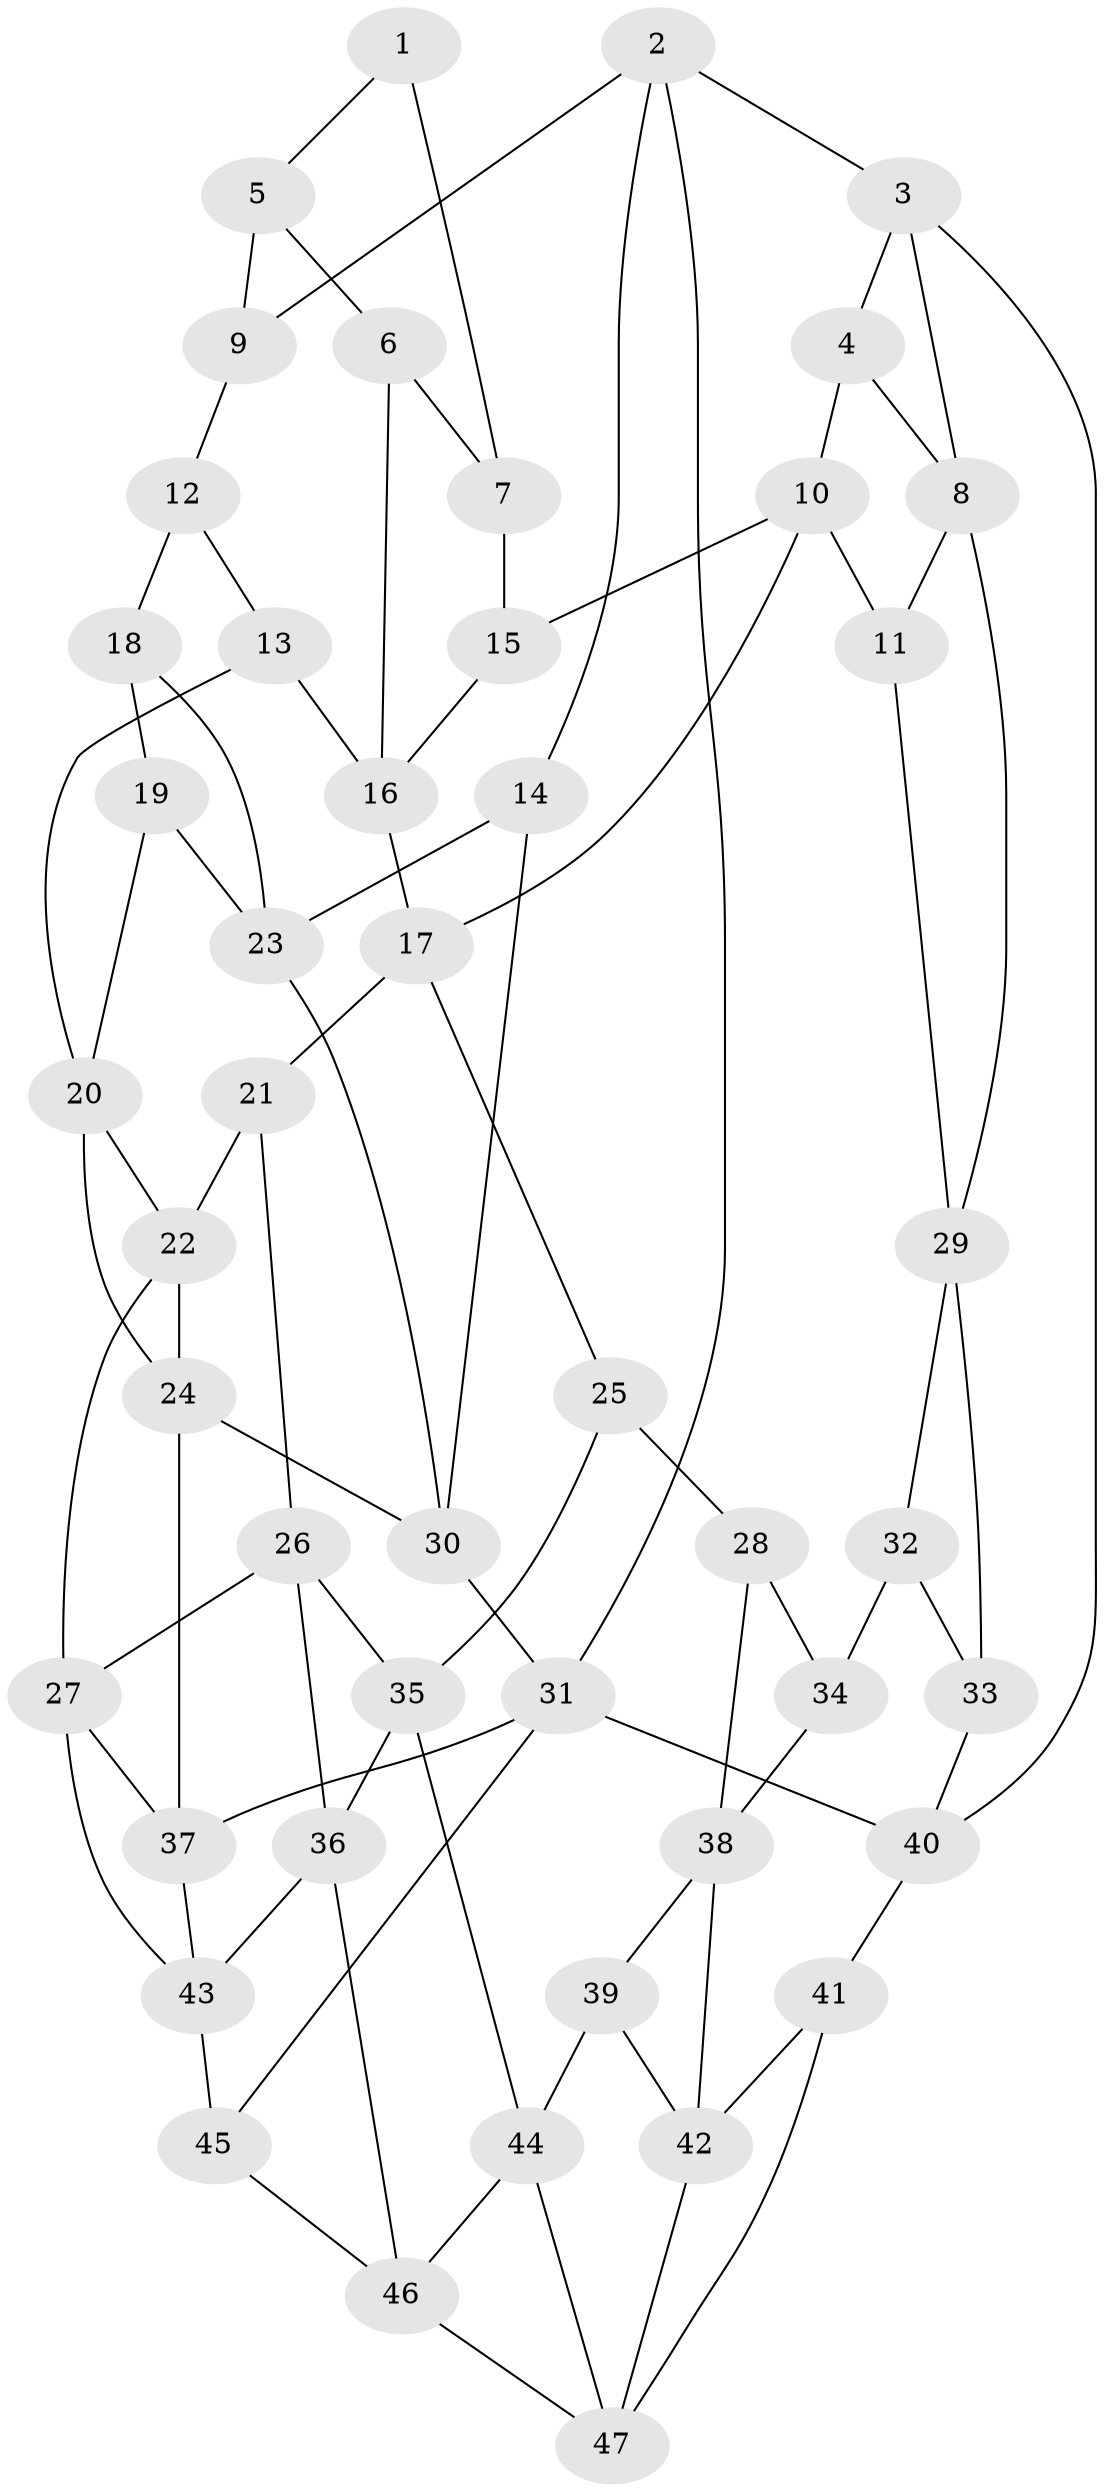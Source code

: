// original degree distribution, {3: 0.02564102564102564, 5: 0.5384615384615384, 4: 0.23076923076923078, 6: 0.20512820512820512}
// Generated by graph-tools (version 1.1) at 2025/38/03/04/25 23:38:23]
// undirected, 47 vertices, 83 edges
graph export_dot {
  node [color=gray90,style=filled];
  1;
  2;
  3;
  4;
  5;
  6;
  7;
  8;
  9;
  10;
  11;
  12;
  13;
  14;
  15;
  16;
  17;
  18;
  19;
  20;
  21;
  22;
  23;
  24;
  25;
  26;
  27;
  28;
  29;
  30;
  31;
  32;
  33;
  34;
  35;
  36;
  37;
  38;
  39;
  40;
  41;
  42;
  43;
  44;
  45;
  46;
  47;
  1 -- 5 [weight=1.0];
  1 -- 7 [weight=1.0];
  2 -- 3 [weight=1.0];
  2 -- 9 [weight=1.0];
  2 -- 14 [weight=1.0];
  2 -- 31 [weight=1.0];
  3 -- 4 [weight=1.0];
  3 -- 8 [weight=1.0];
  3 -- 40 [weight=1.0];
  4 -- 8 [weight=1.0];
  4 -- 10 [weight=1.0];
  5 -- 6 [weight=1.0];
  5 -- 9 [weight=2.0];
  6 -- 7 [weight=1.0];
  6 -- 16 [weight=1.0];
  7 -- 15 [weight=2.0];
  8 -- 11 [weight=1.0];
  8 -- 29 [weight=1.0];
  9 -- 12 [weight=1.0];
  10 -- 11 [weight=1.0];
  10 -- 15 [weight=1.0];
  10 -- 17 [weight=1.0];
  11 -- 29 [weight=1.0];
  12 -- 13 [weight=1.0];
  12 -- 18 [weight=2.0];
  13 -- 16 [weight=1.0];
  13 -- 20 [weight=1.0];
  14 -- 23 [weight=1.0];
  14 -- 30 [weight=1.0];
  15 -- 16 [weight=1.0];
  16 -- 17 [weight=1.0];
  17 -- 21 [weight=1.0];
  17 -- 25 [weight=1.0];
  18 -- 19 [weight=1.0];
  18 -- 23 [weight=1.0];
  19 -- 20 [weight=1.0];
  19 -- 23 [weight=1.0];
  20 -- 22 [weight=1.0];
  20 -- 24 [weight=1.0];
  21 -- 22 [weight=1.0];
  21 -- 26 [weight=1.0];
  22 -- 24 [weight=1.0];
  22 -- 27 [weight=1.0];
  23 -- 30 [weight=1.0];
  24 -- 30 [weight=1.0];
  24 -- 37 [weight=1.0];
  25 -- 28 [weight=1.0];
  25 -- 35 [weight=1.0];
  26 -- 27 [weight=1.0];
  26 -- 35 [weight=1.0];
  26 -- 36 [weight=1.0];
  27 -- 37 [weight=1.0];
  27 -- 43 [weight=1.0];
  28 -- 34 [weight=1.0];
  28 -- 38 [weight=1.0];
  29 -- 32 [weight=1.0];
  29 -- 33 [weight=1.0];
  30 -- 31 [weight=1.0];
  31 -- 37 [weight=1.0];
  31 -- 40 [weight=1.0];
  31 -- 45 [weight=1.0];
  32 -- 33 [weight=1.0];
  32 -- 34 [weight=2.0];
  33 -- 40 [weight=1.0];
  34 -- 38 [weight=1.0];
  35 -- 36 [weight=1.0];
  35 -- 44 [weight=1.0];
  36 -- 43 [weight=1.0];
  36 -- 46 [weight=1.0];
  37 -- 43 [weight=1.0];
  38 -- 39 [weight=1.0];
  38 -- 42 [weight=1.0];
  39 -- 42 [weight=1.0];
  39 -- 44 [weight=1.0];
  40 -- 41 [weight=1.0];
  41 -- 42 [weight=1.0];
  41 -- 47 [weight=1.0];
  42 -- 47 [weight=1.0];
  43 -- 45 [weight=1.0];
  44 -- 46 [weight=1.0];
  44 -- 47 [weight=1.0];
  45 -- 46 [weight=1.0];
  46 -- 47 [weight=1.0];
}
